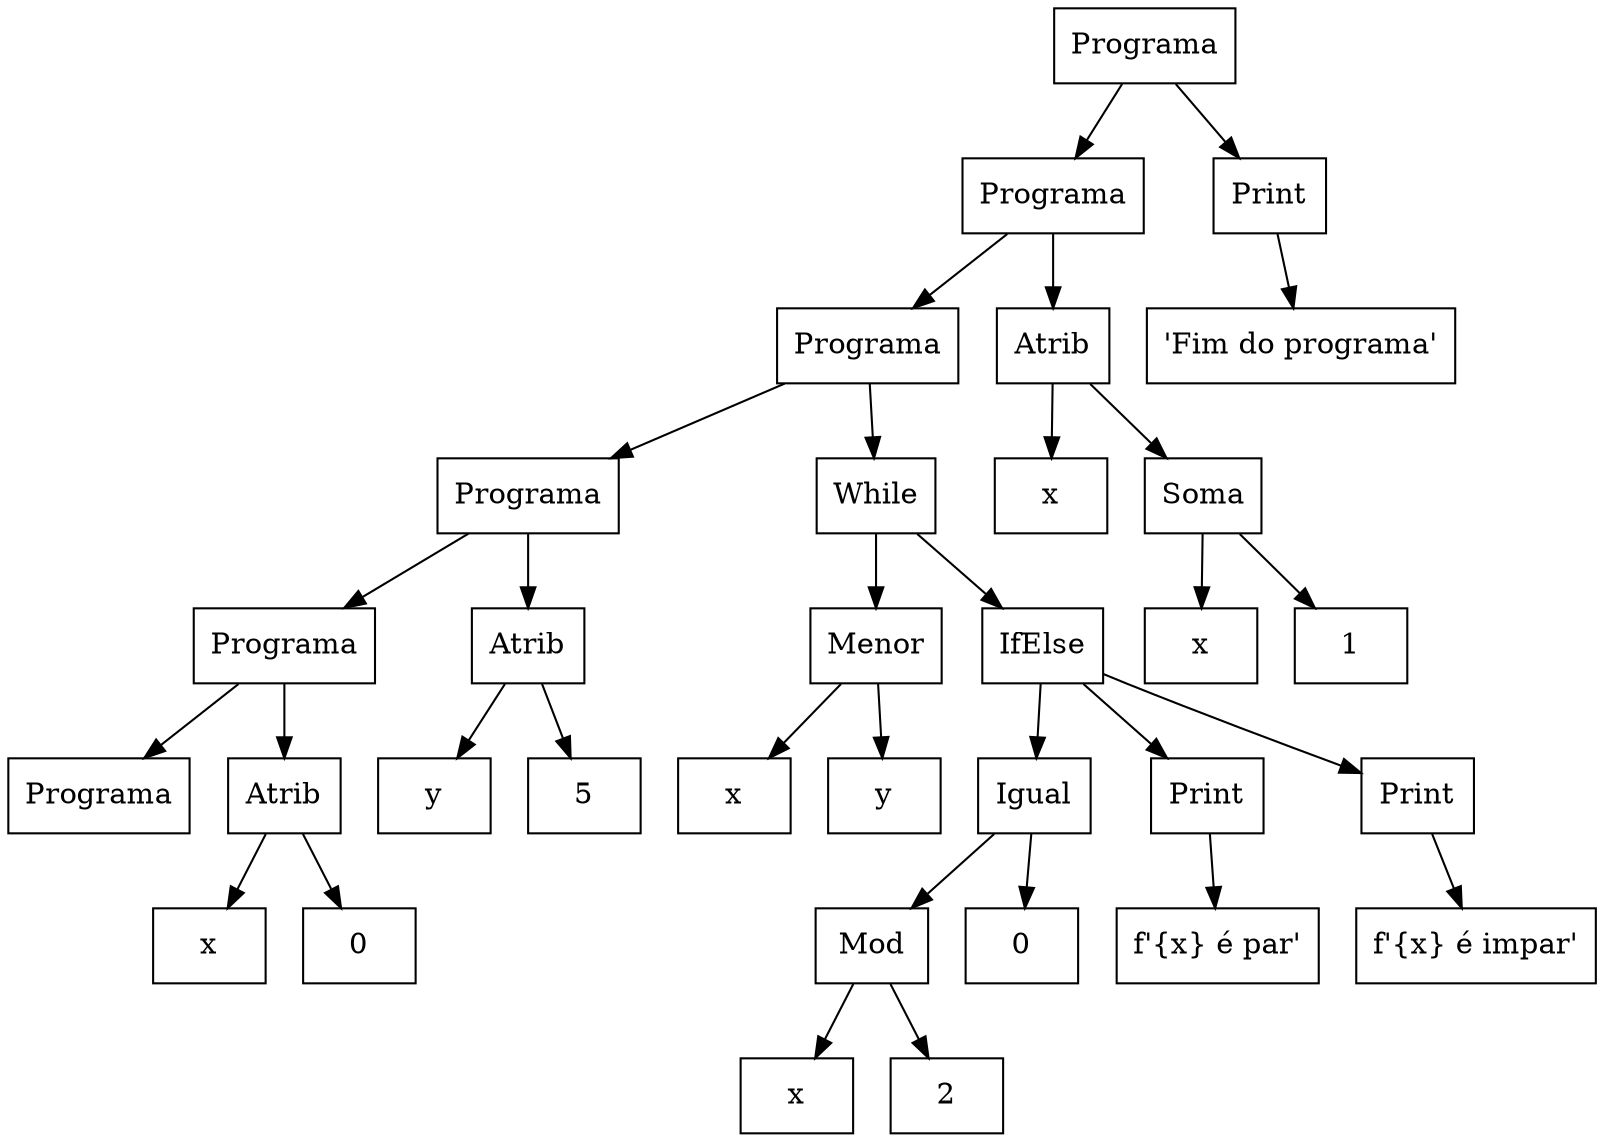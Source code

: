 digraph AST {
  node [shape=box];
  node0 [label="Programa"];
  node1 [label="Programa"];
  node2 [label="Programa"];
  node3 [label="Programa"];
  node4 [label="Programa"];
  node5 [label="Programa"];
  node4 -> node5;
  node6 [label="Atrib"];
  node7 [label="x"];
  node6 -> node7;
  node8 [label="0"];
  node6 -> node8;
  node4 -> node6;
  node3 -> node4;
  node9 [label="Atrib"];
  node10 [label="y"];
  node9 -> node10;
  node11 [label="5"];
  node9 -> node11;
  node3 -> node9;
  node2 -> node3;
  node12 [label="While"];
  node13 [label="Menor"];
  node14 [label="x"];
  node13 -> node14;
  node15 [label="y"];
  node13 -> node15;
  node12 -> node13;
  node16 [label="IfElse"];
  node17 [label="Igual"];
  node18 [label="Mod"];
  node19 [label="x"];
  node18 -> node19;
  node20 [label="2"];
  node18 -> node20;
  node17 -> node18;
  node21 [label="0"];
  node17 -> node21;
  node16 -> node17;
  node22 [label="Print"];
  node23 [label="f'{x} é par'"];
  node22 -> node23;
  node16 -> node22;
  node24 [label="Print"];
  node25 [label="f'{x} é impar'"];
  node24 -> node25;
  node16 -> node24;
  node12 -> node16;
  node2 -> node12;
  node1 -> node2;
  node26 [label="Atrib"];
  node27 [label="x"];
  node26 -> node27;
  node28 [label="Soma"];
  node29 [label="x"];
  node28 -> node29;
  node30 [label="1"];
  node28 -> node30;
  node26 -> node28;
  node1 -> node26;
  node0 -> node1;
  node31 [label="Print"];
  node32 [label="'Fim do programa'"];
  node31 -> node32;
  node0 -> node31;
}
